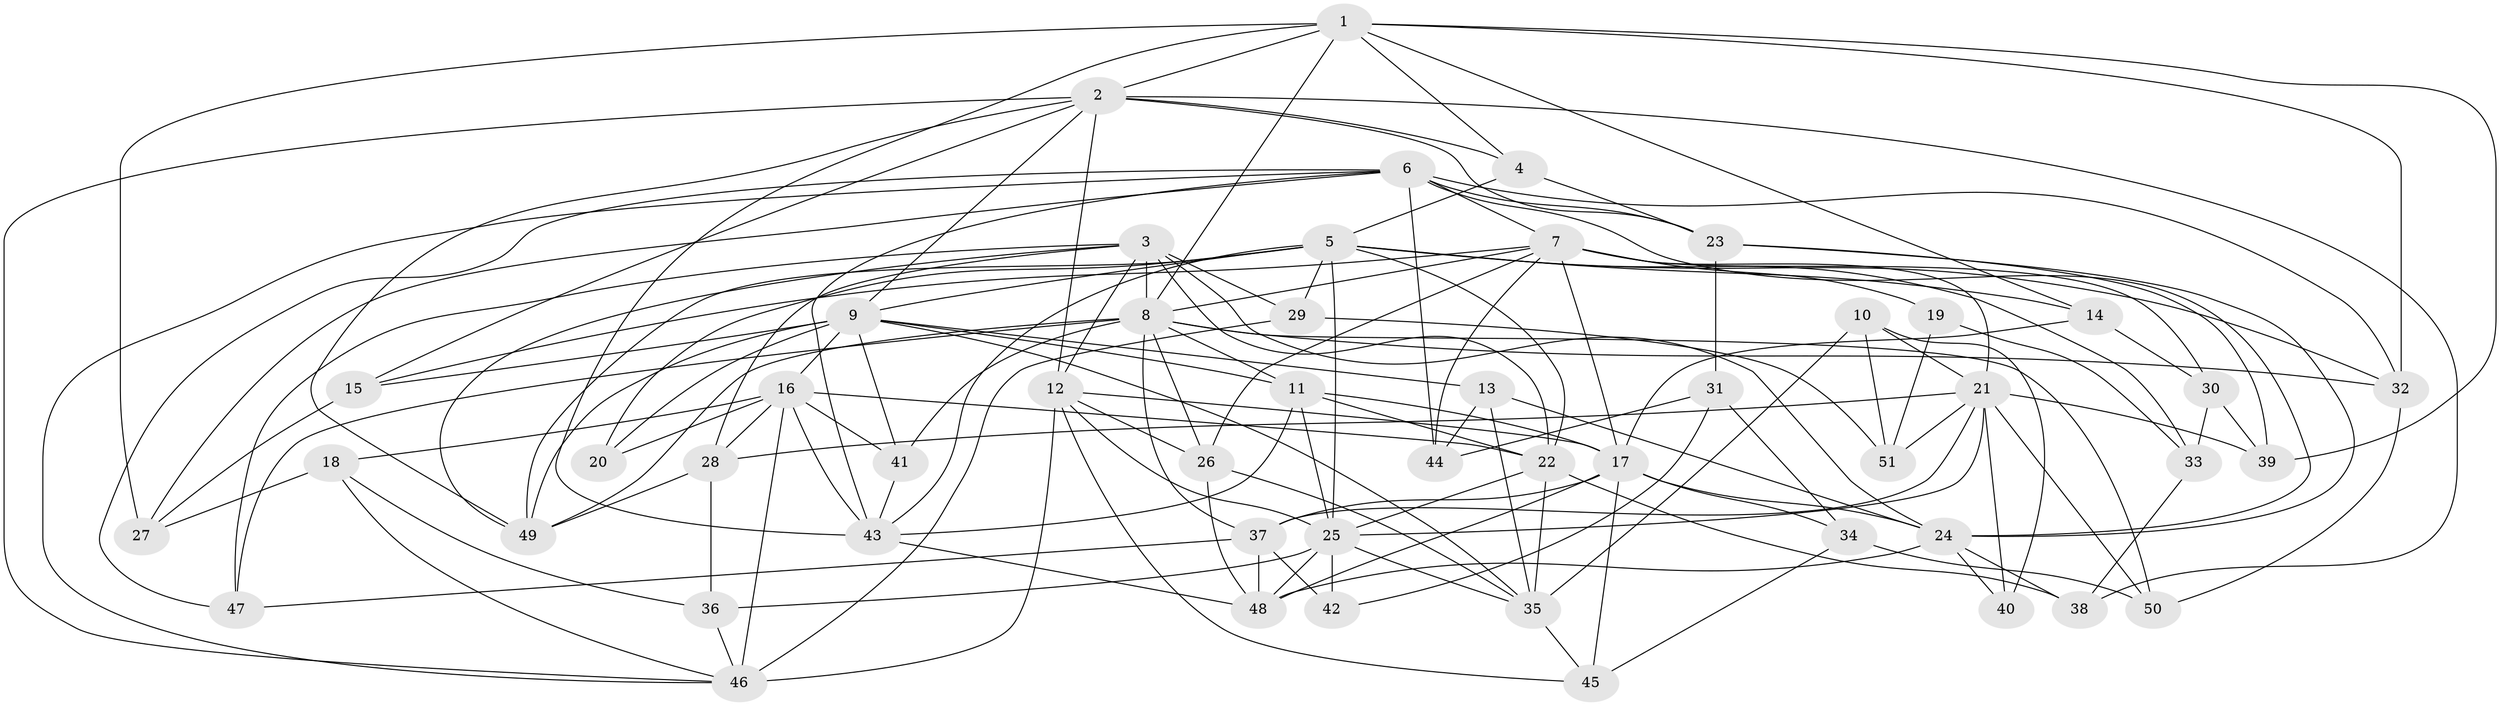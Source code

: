 // original degree distribution, {4: 1.0}
// Generated by graph-tools (version 1.1) at 2025/54/03/04/25 22:54:04]
// undirected, 51 vertices, 147 edges
graph export_dot {
  node [color=gray90,style=filled];
  1;
  2;
  3;
  4;
  5;
  6;
  7;
  8;
  9;
  10;
  11;
  12;
  13;
  14;
  15;
  16;
  17;
  18;
  19;
  20;
  21;
  22;
  23;
  24;
  25;
  26;
  27;
  28;
  29;
  30;
  31;
  32;
  33;
  34;
  35;
  36;
  37;
  38;
  39;
  40;
  41;
  42;
  43;
  44;
  45;
  46;
  47;
  48;
  49;
  50;
  51;
  1 -- 2 [weight=2.0];
  1 -- 4 [weight=1.0];
  1 -- 8 [weight=1.0];
  1 -- 14 [weight=1.0];
  1 -- 27 [weight=1.0];
  1 -- 32 [weight=3.0];
  1 -- 39 [weight=1.0];
  1 -- 43 [weight=2.0];
  2 -- 4 [weight=1.0];
  2 -- 9 [weight=1.0];
  2 -- 12 [weight=2.0];
  2 -- 15 [weight=1.0];
  2 -- 23 [weight=2.0];
  2 -- 38 [weight=1.0];
  2 -- 46 [weight=1.0];
  2 -- 49 [weight=1.0];
  3 -- 8 [weight=1.0];
  3 -- 12 [weight=1.0];
  3 -- 22 [weight=2.0];
  3 -- 24 [weight=1.0];
  3 -- 28 [weight=2.0];
  3 -- 29 [weight=1.0];
  3 -- 47 [weight=1.0];
  3 -- 49 [weight=1.0];
  4 -- 5 [weight=1.0];
  4 -- 23 [weight=1.0];
  5 -- 9 [weight=2.0];
  5 -- 14 [weight=1.0];
  5 -- 20 [weight=1.0];
  5 -- 22 [weight=1.0];
  5 -- 25 [weight=1.0];
  5 -- 29 [weight=1.0];
  5 -- 32 [weight=1.0];
  5 -- 33 [weight=1.0];
  5 -- 43 [weight=1.0];
  5 -- 49 [weight=1.0];
  6 -- 7 [weight=1.0];
  6 -- 23 [weight=2.0];
  6 -- 24 [weight=1.0];
  6 -- 27 [weight=1.0];
  6 -- 32 [weight=1.0];
  6 -- 43 [weight=1.0];
  6 -- 44 [weight=1.0];
  6 -- 46 [weight=1.0];
  6 -- 47 [weight=1.0];
  7 -- 8 [weight=1.0];
  7 -- 15 [weight=1.0];
  7 -- 17 [weight=2.0];
  7 -- 19 [weight=2.0];
  7 -- 21 [weight=1.0];
  7 -- 26 [weight=2.0];
  7 -- 30 [weight=1.0];
  7 -- 44 [weight=1.0];
  8 -- 11 [weight=1.0];
  8 -- 26 [weight=1.0];
  8 -- 32 [weight=2.0];
  8 -- 37 [weight=1.0];
  8 -- 41 [weight=1.0];
  8 -- 47 [weight=1.0];
  8 -- 49 [weight=1.0];
  8 -- 50 [weight=1.0];
  9 -- 11 [weight=1.0];
  9 -- 13 [weight=1.0];
  9 -- 15 [weight=1.0];
  9 -- 16 [weight=2.0];
  9 -- 20 [weight=1.0];
  9 -- 35 [weight=1.0];
  9 -- 41 [weight=1.0];
  9 -- 49 [weight=1.0];
  10 -- 21 [weight=1.0];
  10 -- 35 [weight=1.0];
  10 -- 40 [weight=1.0];
  10 -- 51 [weight=1.0];
  11 -- 17 [weight=1.0];
  11 -- 22 [weight=1.0];
  11 -- 25 [weight=1.0];
  11 -- 43 [weight=1.0];
  12 -- 17 [weight=1.0];
  12 -- 25 [weight=2.0];
  12 -- 26 [weight=1.0];
  12 -- 45 [weight=1.0];
  12 -- 46 [weight=2.0];
  13 -- 24 [weight=1.0];
  13 -- 35 [weight=1.0];
  13 -- 44 [weight=1.0];
  14 -- 17 [weight=1.0];
  14 -- 30 [weight=1.0];
  15 -- 27 [weight=1.0];
  16 -- 18 [weight=1.0];
  16 -- 20 [weight=2.0];
  16 -- 22 [weight=1.0];
  16 -- 28 [weight=1.0];
  16 -- 41 [weight=1.0];
  16 -- 43 [weight=1.0];
  16 -- 46 [weight=1.0];
  17 -- 24 [weight=1.0];
  17 -- 34 [weight=1.0];
  17 -- 37 [weight=3.0];
  17 -- 45 [weight=1.0];
  17 -- 48 [weight=1.0];
  18 -- 27 [weight=1.0];
  18 -- 36 [weight=1.0];
  18 -- 46 [weight=1.0];
  19 -- 33 [weight=1.0];
  19 -- 51 [weight=1.0];
  21 -- 25 [weight=1.0];
  21 -- 28 [weight=1.0];
  21 -- 37 [weight=1.0];
  21 -- 39 [weight=1.0];
  21 -- 40 [weight=2.0];
  21 -- 50 [weight=1.0];
  21 -- 51 [weight=1.0];
  22 -- 25 [weight=2.0];
  22 -- 35 [weight=2.0];
  22 -- 38 [weight=1.0];
  23 -- 24 [weight=1.0];
  23 -- 31 [weight=1.0];
  23 -- 39 [weight=1.0];
  24 -- 38 [weight=1.0];
  24 -- 40 [weight=1.0];
  24 -- 48 [weight=1.0];
  25 -- 35 [weight=1.0];
  25 -- 36 [weight=1.0];
  25 -- 42 [weight=2.0];
  25 -- 48 [weight=1.0];
  26 -- 35 [weight=1.0];
  26 -- 48 [weight=1.0];
  28 -- 36 [weight=1.0];
  28 -- 49 [weight=1.0];
  29 -- 46 [weight=1.0];
  29 -- 51 [weight=1.0];
  30 -- 33 [weight=1.0];
  30 -- 39 [weight=1.0];
  31 -- 34 [weight=1.0];
  31 -- 42 [weight=1.0];
  31 -- 44 [weight=1.0];
  32 -- 50 [weight=1.0];
  33 -- 38 [weight=1.0];
  34 -- 45 [weight=1.0];
  34 -- 50 [weight=1.0];
  35 -- 45 [weight=1.0];
  36 -- 46 [weight=1.0];
  37 -- 42 [weight=1.0];
  37 -- 47 [weight=1.0];
  37 -- 48 [weight=1.0];
  41 -- 43 [weight=1.0];
  43 -- 48 [weight=1.0];
}
